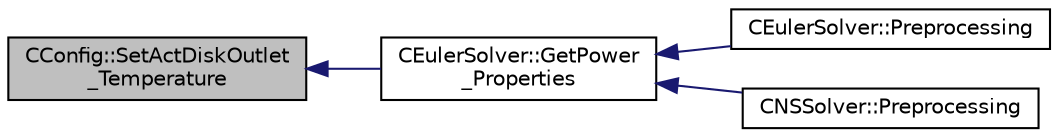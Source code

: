 digraph "CConfig::SetActDiskOutlet_Temperature"
{
  edge [fontname="Helvetica",fontsize="10",labelfontname="Helvetica",labelfontsize="10"];
  node [fontname="Helvetica",fontsize="10",shape=record];
  rankdir="LR";
  Node14134 [label="CConfig::SetActDiskOutlet\l_Temperature",height=0.2,width=0.4,color="black", fillcolor="grey75", style="filled", fontcolor="black"];
  Node14134 -> Node14135 [dir="back",color="midnightblue",fontsize="10",style="solid",fontname="Helvetica"];
  Node14135 [label="CEulerSolver::GetPower\l_Properties",height=0.2,width=0.4,color="black", fillcolor="white", style="filled",URL="$class_c_euler_solver.html#ad8b538a82e5a7a7e3903ec29954b1d07",tooltip="Compute the Fan face Mach number. "];
  Node14135 -> Node14136 [dir="back",color="midnightblue",fontsize="10",style="solid",fontname="Helvetica"];
  Node14136 [label="CEulerSolver::Preprocessing",height=0.2,width=0.4,color="black", fillcolor="white", style="filled",URL="$class_c_euler_solver.html#a8b89e1bfce33284c2d8f5f00f82f3f3f",tooltip="Compute primitive variables and their gradients. "];
  Node14135 -> Node14137 [dir="back",color="midnightblue",fontsize="10",style="solid",fontname="Helvetica"];
  Node14137 [label="CNSSolver::Preprocessing",height=0.2,width=0.4,color="black", fillcolor="white", style="filled",URL="$class_c_n_s_solver.html#a028c83d18cf8520dff2f9628d8a04e4b",tooltip="Restart residual and compute gradients. "];
}
